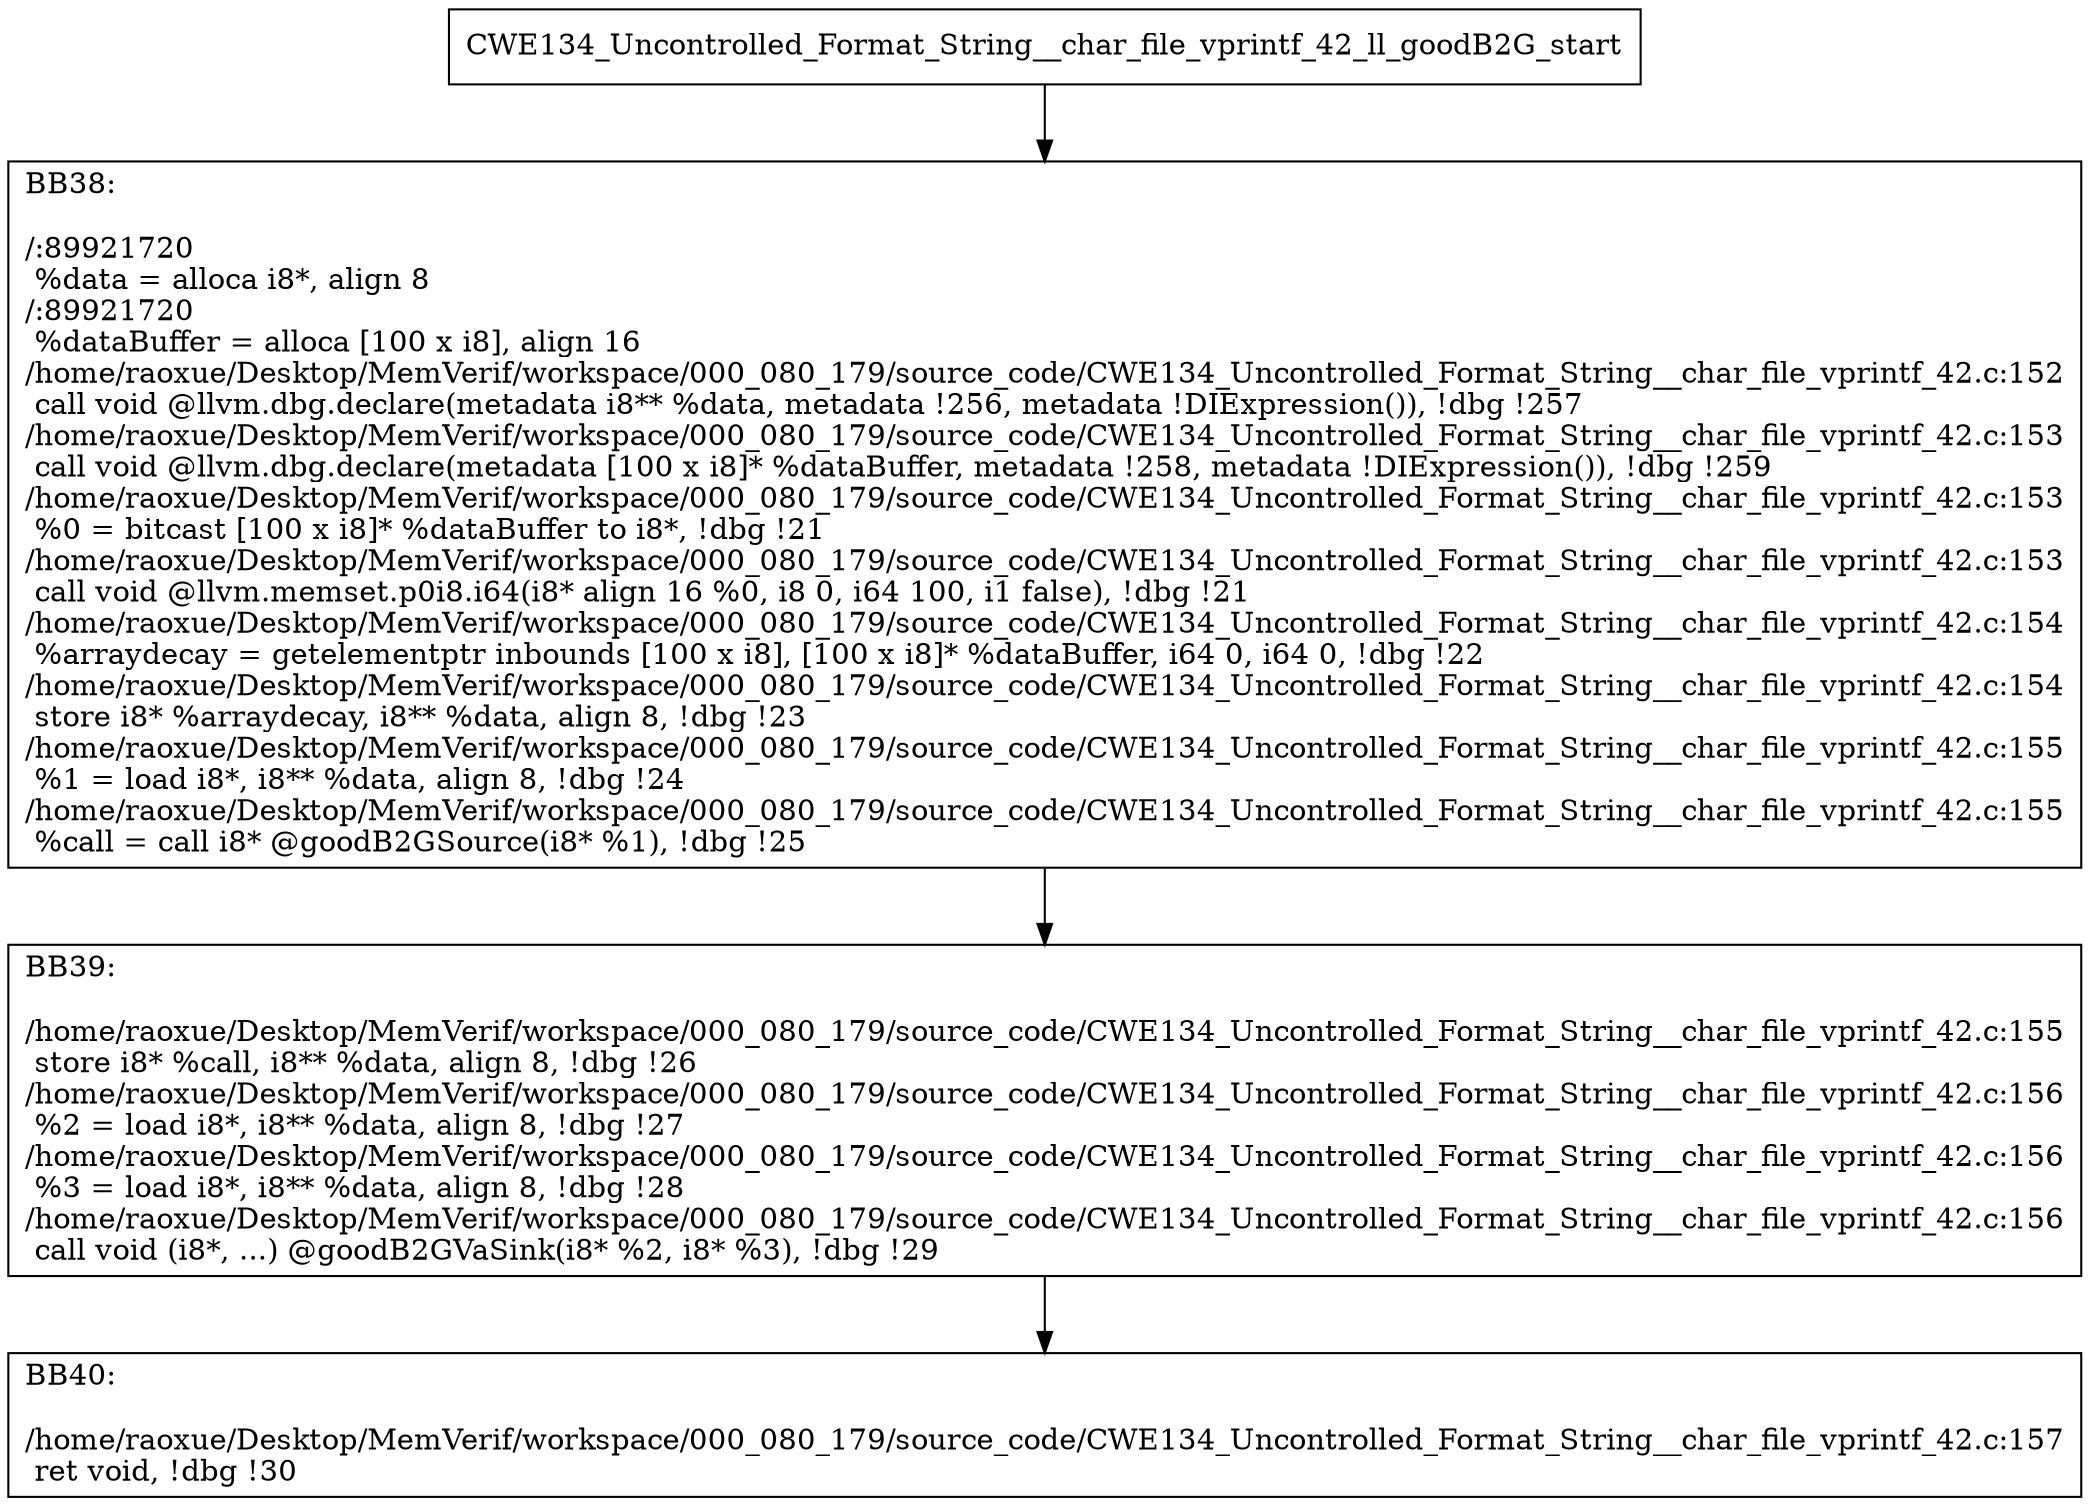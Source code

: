 digraph "CFG for'CWE134_Uncontrolled_Format_String__char_file_vprintf_42_ll_goodB2G' function" {
	BBCWE134_Uncontrolled_Format_String__char_file_vprintf_42_ll_goodB2G_start[shape=record,label="{CWE134_Uncontrolled_Format_String__char_file_vprintf_42_ll_goodB2G_start}"];
	BBCWE134_Uncontrolled_Format_String__char_file_vprintf_42_ll_goodB2G_start-> CWE134_Uncontrolled_Format_String__char_file_vprintf_42_ll_goodB2GBB38;
	CWE134_Uncontrolled_Format_String__char_file_vprintf_42_ll_goodB2GBB38 [shape=record, label="{BB38:\l\l/:89921720\l
  %data = alloca i8*, align 8\l
/:89921720\l
  %dataBuffer = alloca [100 x i8], align 16\l
/home/raoxue/Desktop/MemVerif/workspace/000_080_179/source_code/CWE134_Uncontrolled_Format_String__char_file_vprintf_42.c:152\l
  call void @llvm.dbg.declare(metadata i8** %data, metadata !256, metadata !DIExpression()), !dbg !257\l
/home/raoxue/Desktop/MemVerif/workspace/000_080_179/source_code/CWE134_Uncontrolled_Format_String__char_file_vprintf_42.c:153\l
  call void @llvm.dbg.declare(metadata [100 x i8]* %dataBuffer, metadata !258, metadata !DIExpression()), !dbg !259\l
/home/raoxue/Desktop/MemVerif/workspace/000_080_179/source_code/CWE134_Uncontrolled_Format_String__char_file_vprintf_42.c:153\l
  %0 = bitcast [100 x i8]* %dataBuffer to i8*, !dbg !21\l
/home/raoxue/Desktop/MemVerif/workspace/000_080_179/source_code/CWE134_Uncontrolled_Format_String__char_file_vprintf_42.c:153\l
  call void @llvm.memset.p0i8.i64(i8* align 16 %0, i8 0, i64 100, i1 false), !dbg !21\l
/home/raoxue/Desktop/MemVerif/workspace/000_080_179/source_code/CWE134_Uncontrolled_Format_String__char_file_vprintf_42.c:154\l
  %arraydecay = getelementptr inbounds [100 x i8], [100 x i8]* %dataBuffer, i64 0, i64 0, !dbg !22\l
/home/raoxue/Desktop/MemVerif/workspace/000_080_179/source_code/CWE134_Uncontrolled_Format_String__char_file_vprintf_42.c:154\l
  store i8* %arraydecay, i8** %data, align 8, !dbg !23\l
/home/raoxue/Desktop/MemVerif/workspace/000_080_179/source_code/CWE134_Uncontrolled_Format_String__char_file_vprintf_42.c:155\l
  %1 = load i8*, i8** %data, align 8, !dbg !24\l
/home/raoxue/Desktop/MemVerif/workspace/000_080_179/source_code/CWE134_Uncontrolled_Format_String__char_file_vprintf_42.c:155\l
  %call = call i8* @goodB2GSource(i8* %1), !dbg !25\l
}"];
	CWE134_Uncontrolled_Format_String__char_file_vprintf_42_ll_goodB2GBB38-> CWE134_Uncontrolled_Format_String__char_file_vprintf_42_ll_goodB2GBB39;
	CWE134_Uncontrolled_Format_String__char_file_vprintf_42_ll_goodB2GBB39 [shape=record, label="{BB39:\l\l/home/raoxue/Desktop/MemVerif/workspace/000_080_179/source_code/CWE134_Uncontrolled_Format_String__char_file_vprintf_42.c:155\l
  store i8* %call, i8** %data, align 8, !dbg !26\l
/home/raoxue/Desktop/MemVerif/workspace/000_080_179/source_code/CWE134_Uncontrolled_Format_String__char_file_vprintf_42.c:156\l
  %2 = load i8*, i8** %data, align 8, !dbg !27\l
/home/raoxue/Desktop/MemVerif/workspace/000_080_179/source_code/CWE134_Uncontrolled_Format_String__char_file_vprintf_42.c:156\l
  %3 = load i8*, i8** %data, align 8, !dbg !28\l
/home/raoxue/Desktop/MemVerif/workspace/000_080_179/source_code/CWE134_Uncontrolled_Format_String__char_file_vprintf_42.c:156\l
  call void (i8*, ...) @goodB2GVaSink(i8* %2, i8* %3), !dbg !29\l
}"];
	CWE134_Uncontrolled_Format_String__char_file_vprintf_42_ll_goodB2GBB39-> CWE134_Uncontrolled_Format_String__char_file_vprintf_42_ll_goodB2GBB40;
	CWE134_Uncontrolled_Format_String__char_file_vprintf_42_ll_goodB2GBB40 [shape=record, label="{BB40:\l\l/home/raoxue/Desktop/MemVerif/workspace/000_080_179/source_code/CWE134_Uncontrolled_Format_String__char_file_vprintf_42.c:157\l
  ret void, !dbg !30\l
}"];
}
